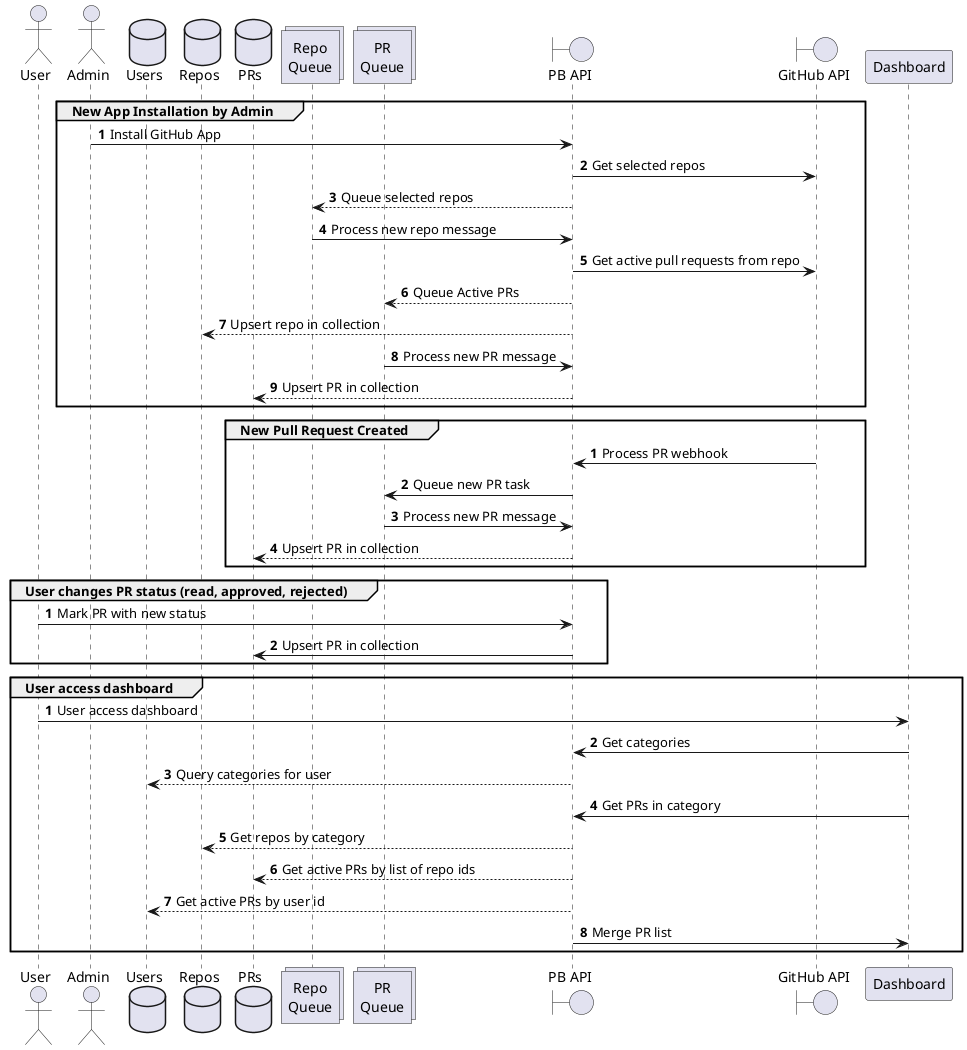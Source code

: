 @startuml

actor "User" as user
actor "Admin" as admin
database "Users" as userdb
database "Repos" as repos
database "PRs" as prs
collections "Repo\nQueue" as rq
collections "PR\nQueue" as prq
boundary "PB API" as pbapi
boundary "GitHub API" as ghapi

group New App Installation by Admin

  autonumber
  admin -> pbapi : Install GitHub App
  pbapi -> ghapi : Get selected repos
  pbapi --> rq : Queue selected repos

  rq -> pbapi : Process new repo message
  pbapi -> ghapi : Get active pull requests from repo
  pbapi --> prq : Queue Active PRs
  pbapi --> repos : Upsert repo in collection

  prq -> pbapi : Process new PR message
  pbapi --> prs : Upsert PR in collection

end

group New Pull Request Created
  autonumber
  ghapi -> pbapi : Process PR webhook
  pbapi -> prq : Queue new PR task
  prq -> pbapi : Process new PR message
  pbapi --> prs : Upsert PR in collection
end

group User changes PR status (read, approved, rejected)
  autonumber
  user -> pbapi : Mark PR with new status
  pbapi -> prs : Upsert PR in collection
end

group User access dashboard
  autonumber
  user -> Dashboard : User access dashboard
  Dashboard -> pbapi : Get categories
  pbapi --> userdb : Query categories for user
  Dashboard -> pbapi : Get PRs in category
  pbapi --> repos : Get repos by category
  pbapi --> prs : Get active PRs by list of repo ids
  pbapi --> userdb : Get active PRs by user id
  pbapi -> Dashboard : Merge PR list
end

@enduml
